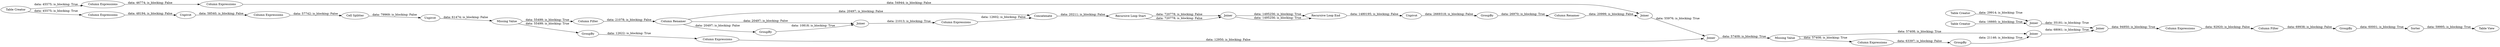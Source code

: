digraph {
	"-6191691515474739785_63" [label="Missing Value"]
	"-6191691515474739785_72" [label=Joiner]
	"-6191691515474739785_29" [label=GroupBy]
	"-6191691515474739785_61" [label="Column Expressions"]
	"-6191691515474739785_26" [label=GroupBy]
	"-6191691515474739785_71" [label="Column Expressions"]
	"-6191691515474739785_69" [label="Column Expressions"]
	"-6191691515474739785_8" [label=Unpivot]
	"-6191691515474739785_24" [label="Column Expressions"]
	"-6191691515474739785_62" [label=Joiner]
	"-6191691515474739785_2" [label="Recursive Loop Start"]
	"-6191691515474739785_10" [label="Column Renamer"]
	"-6191691515474739785_38" [label=Joiner]
	"-6191691515474739785_30" [label="Column Expressions"]
	"-6191691515474739785_39" [label=GroupBy]
	"-6191691515474739785_70" [label=GroupBy]
	"-6191691515474739785_31" [label=Concatenate]
	"-6191691515474739785_60" [label=GroupBy]
	"-6191691515474739785_4" [label=Unpivot]
	"-6191691515474739785_66" [label="Table Creator"]
	"-6191691515474739785_64" [label="Table Creator"]
	"-6191691515474739785_68" [label="Column Expressions"]
	"-6191691515474739785_7" [label="Missing Value"]
	"-6191691515474739785_27" [label="Column Renamer"]
	"-6191691515474739785_56" [label="Column Expressions"]
	"-6191691515474739785_5" [label="Recursive Loop End"]
	"-6191691515474739785_67" [label="Table Creator"]
	"-6191691515474739785_11" [label=Joiner]
	"-6191691515474739785_44" [label=Sorter]
	"-6191691515474739785_51" [label="Column Expressions"]
	"-6191691515474739785_25" [label=Unpivot]
	"-6191691515474739785_37" [label=Joiner]
	"-6191691515474739785_43" [label="Table View"]
	"-6191691515474739785_9" [label="Column Filter"]
	"-6191691515474739785_6" [label="Cell Splitter"]
	"-6191691515474739785_28" [label=Joiner]
	"-6191691515474739785_49" [label="Column Filter"]
	"-6191691515474739785_33" [label=Joiner]
	"-6191691515474739785_70" -> "-6191691515474739785_72" [label="data: 21146; is_blocking: True"]
	"-6191691515474739785_63" -> "-6191691515474739785_71" [label="data: 57408; is_blocking: True"]
	"-6191691515474739785_68" -> "-6191691515474739785_69" [label="data: 46774; is_blocking: False"]
	"-6191691515474739785_28" -> "-6191691515474739785_63" [label="data: 57409; is_blocking: True"]
	"-6191691515474739785_49" -> "-6191691515474739785_39" [label="data: 69938; is_blocking: False"]
	"-6191691515474739785_10" -> "-6191691515474739785_29" [label="data: 20497; is_blocking: False"]
	"-6191691515474739785_71" -> "-6191691515474739785_70" [label="data: 63397; is_blocking: False"]
	"-6191691515474739785_56" -> "-6191691515474739785_4" [label="data: 48194; is_blocking: False"]
	"-6191691515474739785_66" -> "-6191691515474739785_37" [label="data: 29914; is_blocking: True"]
	"-6191691515474739785_9" -> "-6191691515474739785_10" [label="data: 21078; is_blocking: False"]
	"-6191691515474739785_7" -> "-6191691515474739785_60" [label="data: 55499; is_blocking: True"]
	"-6191691515474739785_6" -> "-6191691515474739785_8" [label="data: 79969; is_blocking: False"]
	"-6191691515474739785_8" -> "-6191691515474739785_7" [label="data: 61474; is_blocking: False"]
	"-6191691515474739785_27" -> "-6191691515474739785_62" [label="data: 20999; is_blocking: False"]
	"-6191691515474739785_11" -> "-6191691515474739785_5" [label="data: 1495256; is_blocking: True"]
	"-6191691515474739785_26" -> "-6191691515474739785_27" [label="data: 26970; is_blocking: True"]
	"-6191691515474739785_11" -> "-6191691515474739785_5" [label="data: 1495256; is_blocking: True"]
	"-6191691515474739785_10" -> "-6191691515474739785_31" [label="data: 20497; is_blocking: False"]
	"-6191691515474739785_67" -> "-6191691515474739785_37" [label="data: 16660; is_blocking: True"]
	"-6191691515474739785_44" -> "-6191691515474739785_43" [label="data: 59995; is_blocking: True"]
	"-6191691515474739785_4" -> "-6191691515474739785_24" [label="data: 58540; is_blocking: False"]
	"-6191691515474739785_64" -> "-6191691515474739785_68" [label="data: 45575; is_blocking: True"]
	"-6191691515474739785_63" -> "-6191691515474739785_72" [label="data: 57408; is_blocking: True"]
	"-6191691515474739785_51" -> "-6191691515474739785_49" [label="data: 92920; is_blocking: False"]
	"-6191691515474739785_24" -> "-6191691515474739785_6" [label="data: 57742; is_blocking: False"]
	"-6191691515474739785_25" -> "-6191691515474739785_26" [label="data: 2669318; is_blocking: False"]
	"-6191691515474739785_7" -> "-6191691515474739785_9" [label="data: 55499; is_blocking: True"]
	"-6191691515474739785_60" -> "-6191691515474739785_61" [label="data: 12622; is_blocking: True"]
	"-6191691515474739785_62" -> "-6191691515474739785_28" [label="data: 55976; is_blocking: True"]
	"-6191691515474739785_5" -> "-6191691515474739785_25" [label="data: 1480195; is_blocking: False"]
	"-6191691515474739785_29" -> "-6191691515474739785_33" [label="data: 10818; is_blocking: True"]
	"-6191691515474739785_37" -> "-6191691515474739785_38" [label="data: 35181; is_blocking: True"]
	"-6191691515474739785_10" -> "-6191691515474739785_33" [label="data: 20497; is_blocking: False"]
	"-6191691515474739785_30" -> "-6191691515474739785_31" [label="data: 12602; is_blocking: False"]
	"-6191691515474739785_2" -> "-6191691515474739785_11" [label="data: 720778; is_blocking: False"]
	"-6191691515474739785_61" -> "-6191691515474739785_28" [label="data: 12950; is_blocking: False"]
	"-6191691515474739785_2" -> "-6191691515474739785_11" [label="data: 720778; is_blocking: False"]
	"-6191691515474739785_39" -> "-6191691515474739785_44" [label="data: 60001; is_blocking: True"]
	"-6191691515474739785_31" -> "-6191691515474739785_2" [label="data: 20211; is_blocking: False"]
	"-6191691515474739785_64" -> "-6191691515474739785_56" [label="data: 45575; is_blocking: True"]
	"-6191691515474739785_69" -> "-6191691515474739785_62" [label="data: 54944; is_blocking: False"]
	"-6191691515474739785_72" -> "-6191691515474739785_38" [label="data: 68061; is_blocking: True"]
	"-6191691515474739785_33" -> "-6191691515474739785_30" [label="data: 21013; is_blocking: True"]
	"-6191691515474739785_38" -> "-6191691515474739785_51" [label="data: 94950; is_blocking: True"]
	rankdir=LR
}

